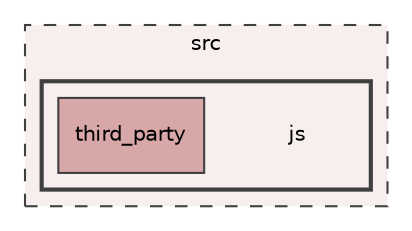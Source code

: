 digraph "src/js"
{
 // LATEX_PDF_SIZE
  edge [fontname="Helvetica",fontsize="10",labelfontname="Helvetica",labelfontsize="10"];
  node [fontname="Helvetica",fontsize="10",shape=record];
  compound=true
  subgraph clusterdir_68267d1309a1af8e8297ef4c3efbcdba {
    graph [ bgcolor="#f7eeee", pencolor="grey25", style="filled,dashed,", label="src", fontname="Helvetica", fontsize="10", URL="dir_68267d1309a1af8e8297ef4c3efbcdba.html"]
  subgraph clusterdir_3dcea8250b5ce8d5bc595fbbad3e8f21 {
    graph [ bgcolor="#f7eeee", pencolor="grey25", style="filled,bold,", label="", fontname="Helvetica", fontsize="10", URL="dir_3dcea8250b5ce8d5bc595fbbad3e8f21.html"]
    dir_3dcea8250b5ce8d5bc595fbbad3e8f21 [shape=plaintext, label="js"];
  dir_c561130581b5519b5c35f450634201d6 [shape=box, label="third_party", style="filled,", fillcolor="#d8a7a7", color="grey25", URL="dir_c561130581b5519b5c35f450634201d6.html"];
  }
  }
}
